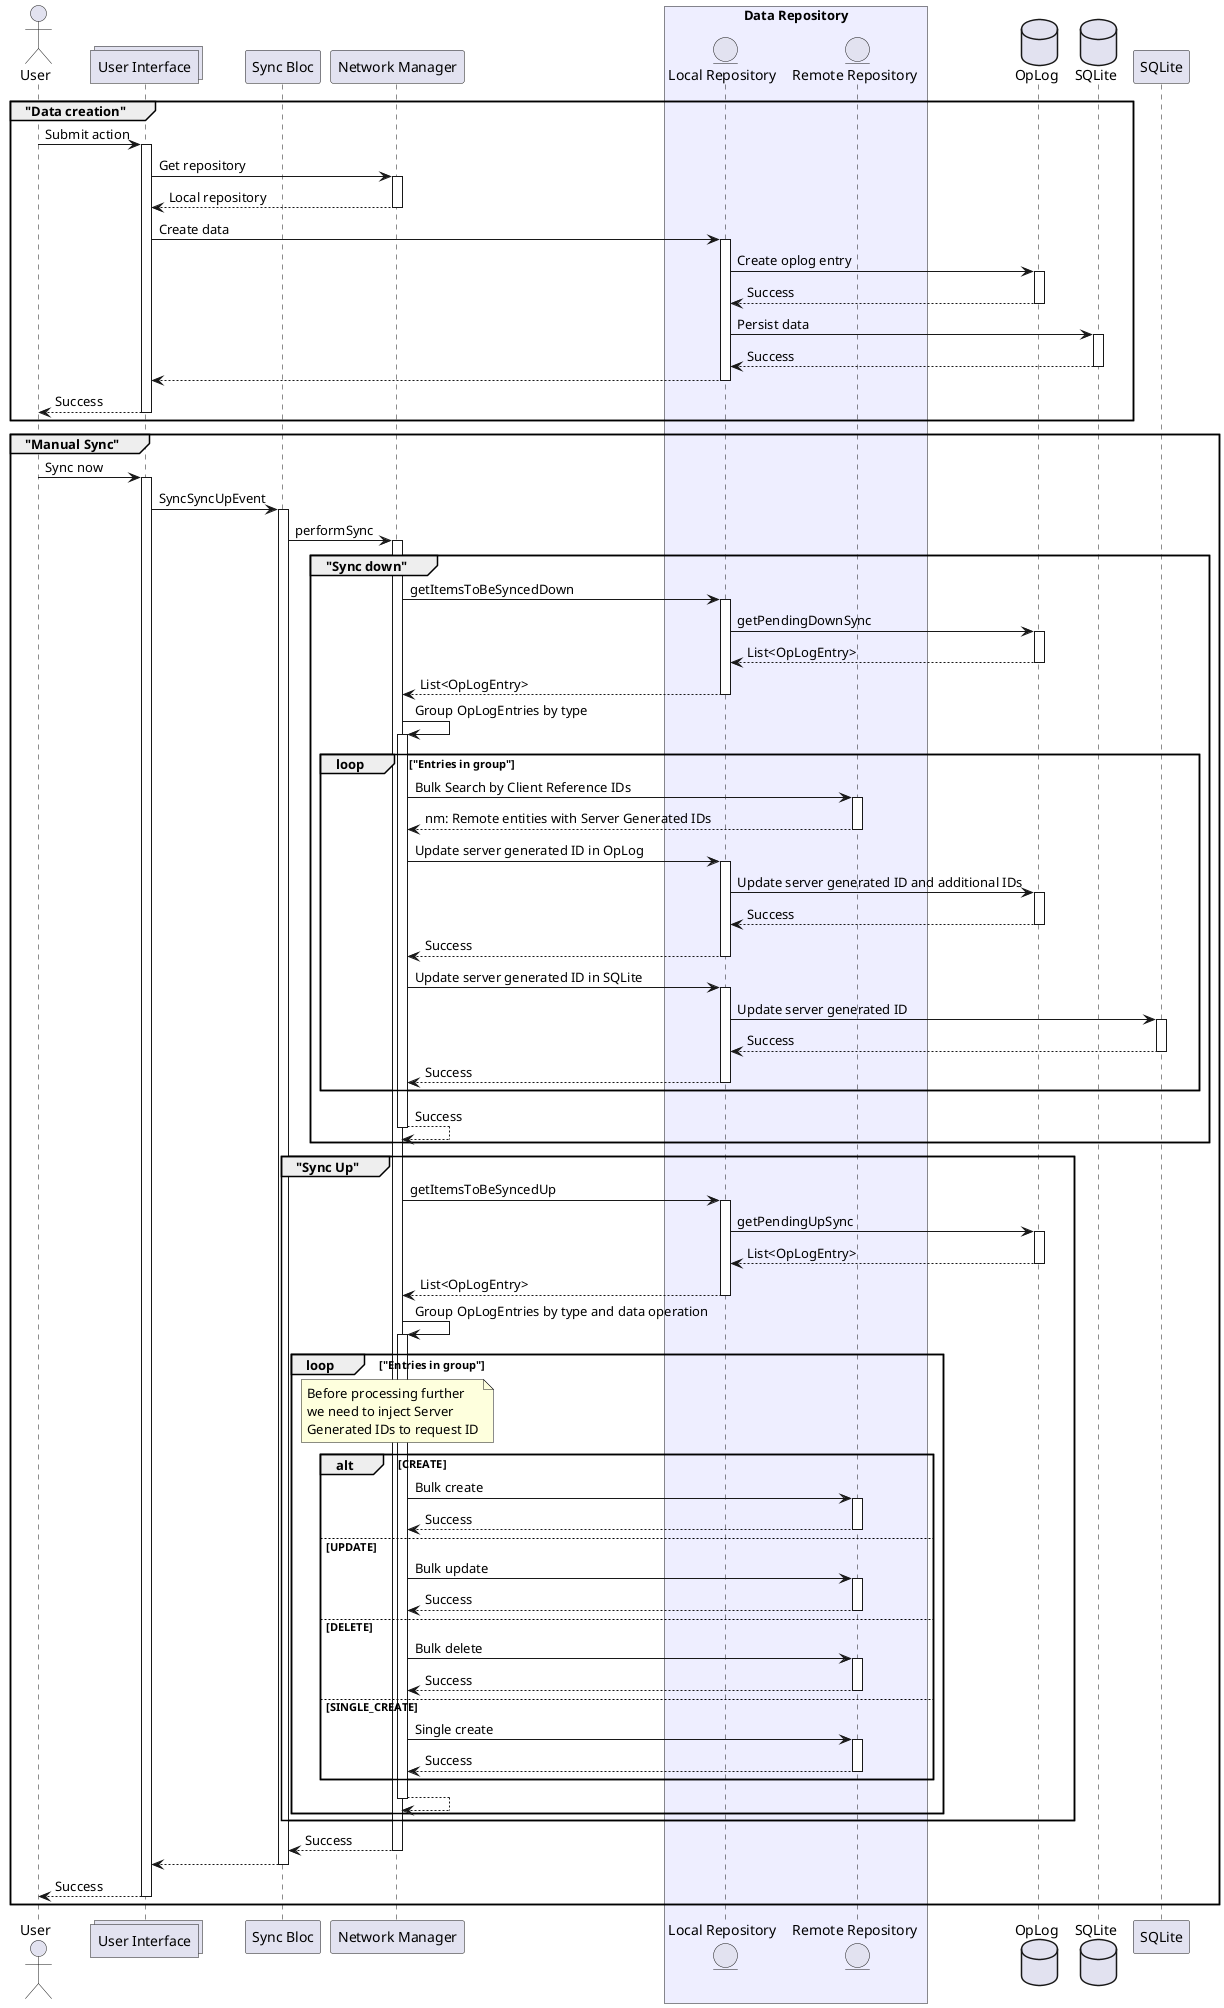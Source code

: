 @startuml
actor User                             as user
collections "User Interface"           as ui

participant "Sync Bloc"                as syncBloc
participant "Network Manager"          as nm

box "Data Repository" #EEEEFF
    entity "Local Repository"          as local
    entity "Remote Repository"         as remote
end box

database OpLog                         as oplog
database SQLite                        as sqlite

autoactivate on

group "Data creation"
    user -> ui: Submit action
    ui -> nm: Get repository
    return Local repository

    ui -> local: Create data
    local -> oplog: Create oplog entry
    return Success
    local -> sqlite: Persist data
    return Success
    return
    return Success
end

group "Manual Sync"
    user -> ui: Sync now
    ui -> syncBloc: SyncSyncUpEvent
    syncBloc -> nm: performSync


    group "Sync down"
        nm -> local: getItemsToBeSyncedDown
        local -> oplog: getPendingDownSync
        return List<OpLogEntry>
        return List<OpLogEntry>

        nm -> nm: Group OpLogEntries by type

        loop "Entries in group"
            nm -> remote: Bulk Search by Client Reference IDs
            return nm: Remote entities with Server Generated IDs

            nm -> local: Update server generated ID in OpLog
            local -> oplog: Update server generated ID and additional IDs
            return Success
            return Success

            nm -> local: Update server generated ID in SQLite
            local -> SQLite: Update server generated ID
            return Success
            return Success
        end

        return Success
    end

    group "Sync Up"

        nm -> local: getItemsToBeSyncedUp
        local -> oplog: getPendingUpSync
        return List<OpLogEntry>
        return List<OpLogEntry>

        nm -> nm: Group OpLogEntries by type and data operation

        loop "Entries in group"

            note over nm: Before processing further\nwe need to inject Server\nGenerated IDs to request ID

            alt CREATE
                nm -> remote: Bulk create
                return Success
            else UPDATE
                nm -> remote: Bulk update
                return Success
            else DELETE
                nm -> remote: Bulk delete
                return Success
            else SINGLE_CREATE
                nm -> remote: Single create
                return Success
            end

            return
        end

    end
    return  Success
    return
    return Success
end

autoactivate off

@enduml